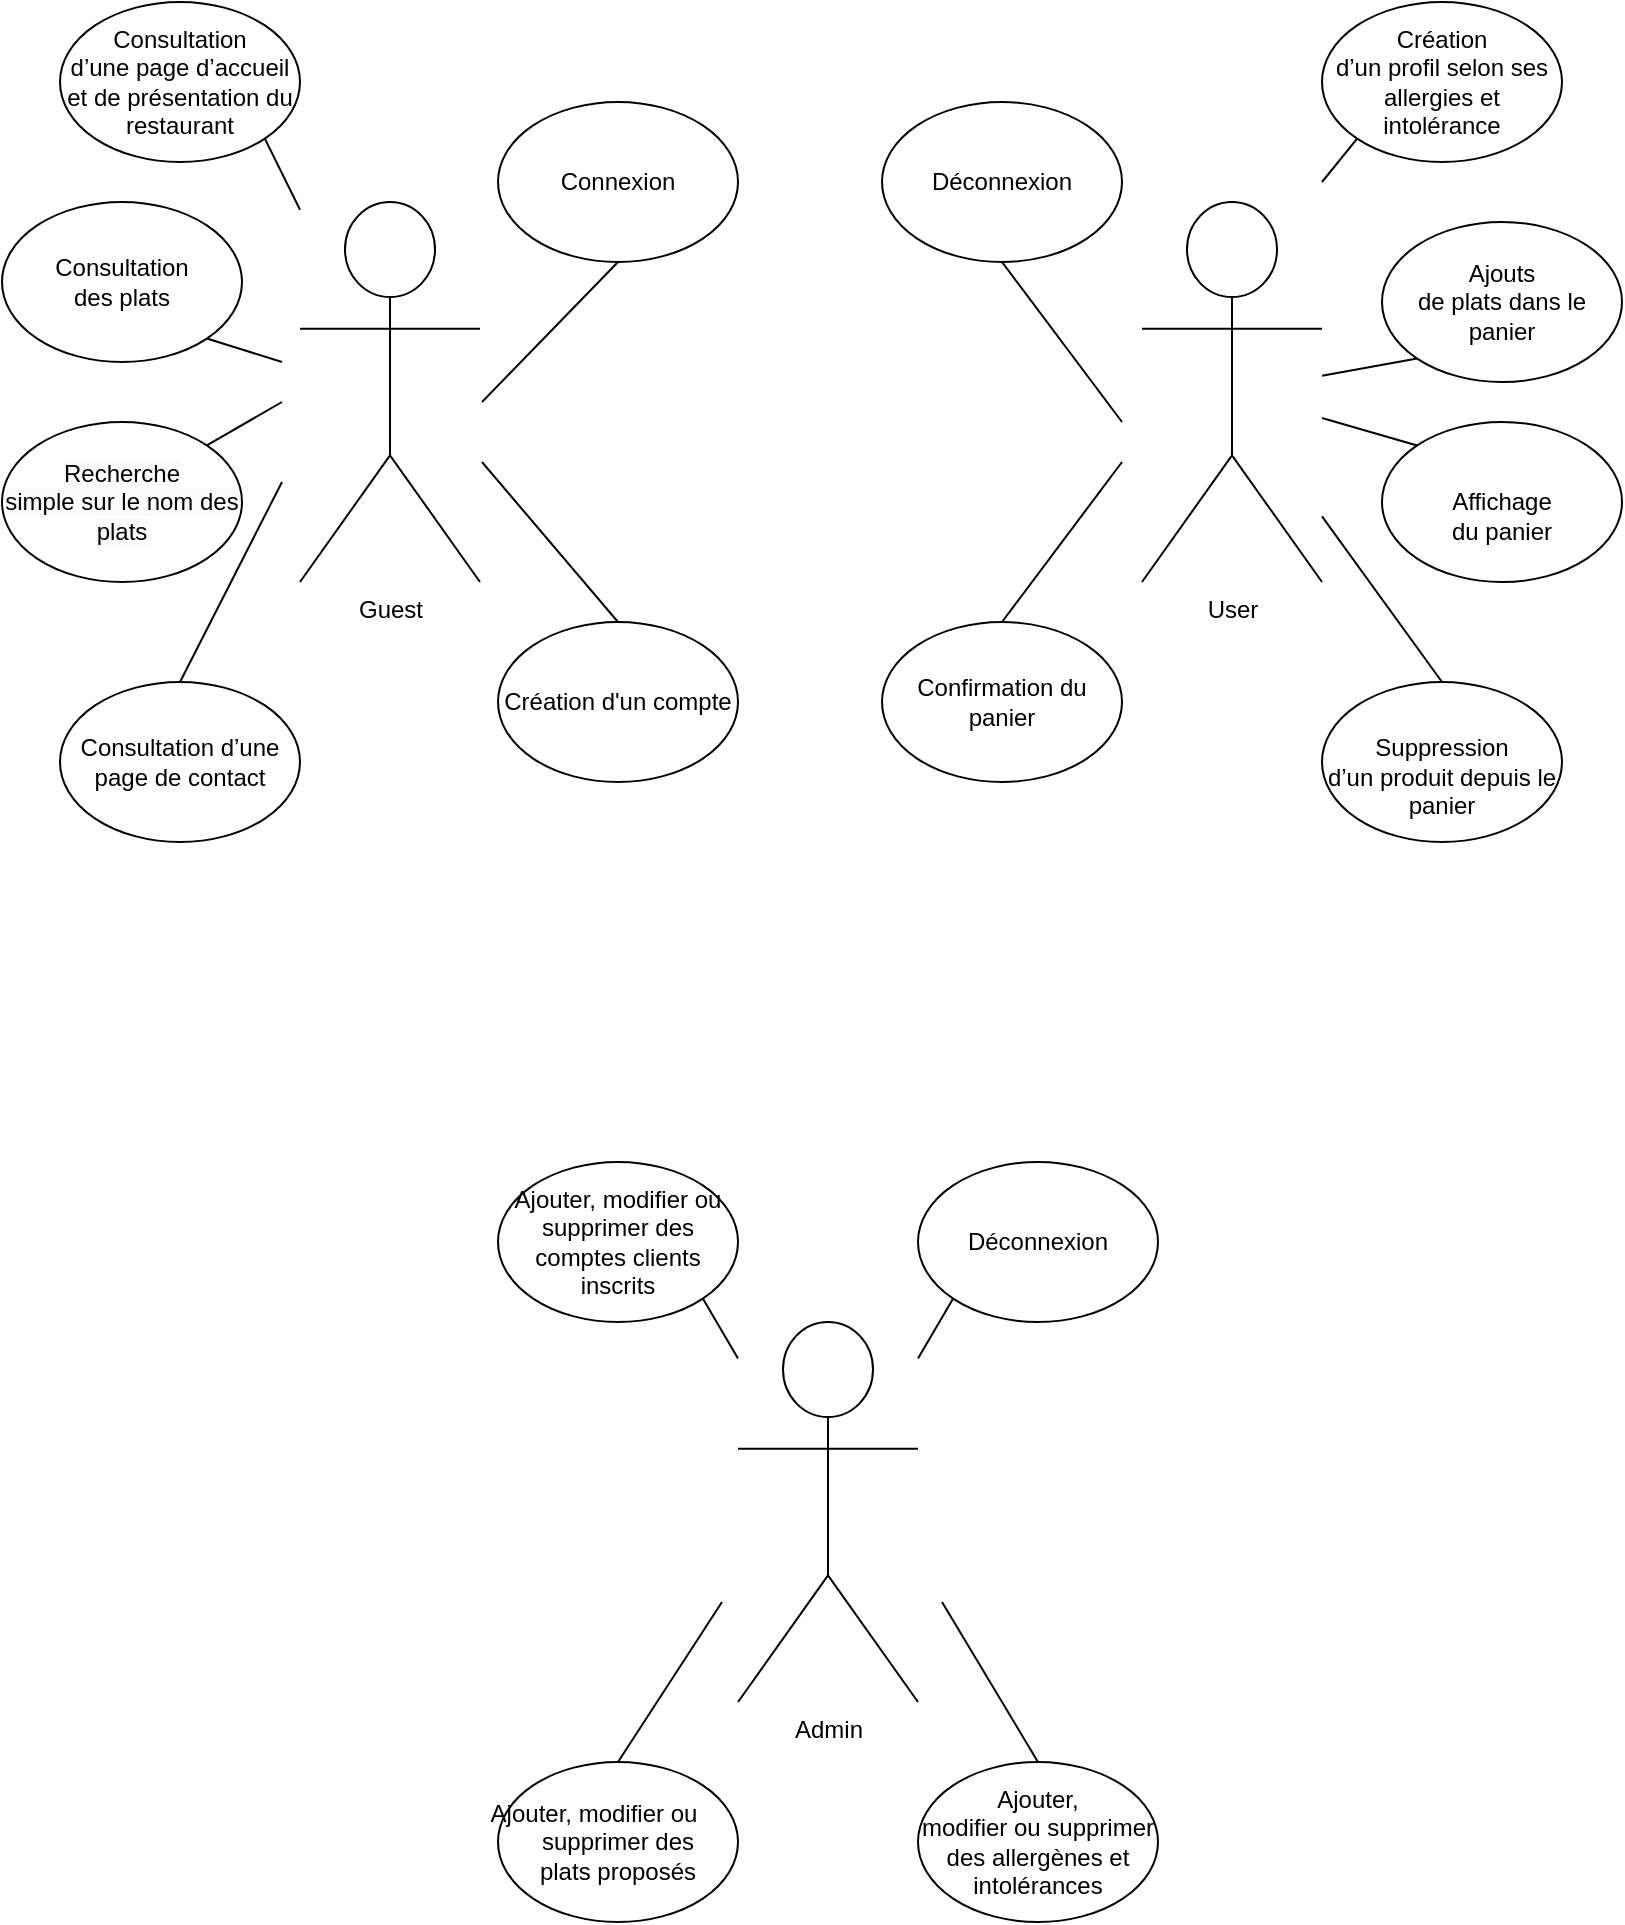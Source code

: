 <mxfile version="20.8.18" type="device"><diagram name="Page-1" id="8IUpi8fCj76MoTc1kDwq"><mxGraphModel dx="1017" dy="1180" grid="1" gridSize="10" guides="1" tooltips="1" connect="1" arrows="1" fold="1" page="1" pageScale="1" pageWidth="827" pageHeight="1169" math="0" shadow="0"><root><mxCell id="0"/><mxCell id="1" parent="0"/><mxCell id="TgMBJn69id-TEDwcf5Pm-1" value="Guest" style="shape=umlActor;verticalLabelPosition=bottom;verticalAlign=top;html=1;outlineConnect=0;" vertex="1" parent="1"><mxGeometry x="159" y="120" width="90" height="190" as="geometry"/></mxCell><mxCell id="TgMBJn69id-TEDwcf5Pm-2" value="User" style="shape=umlActor;verticalLabelPosition=bottom;verticalAlign=top;html=1;outlineConnect=0;" vertex="1" parent="1"><mxGeometry x="580" y="120" width="90" height="190" as="geometry"/></mxCell><mxCell id="TgMBJn69id-TEDwcf5Pm-3" value="Admin" style="shape=umlActor;verticalLabelPosition=bottom;verticalAlign=top;html=1;outlineConnect=0;" vertex="1" parent="1"><mxGeometry x="378" y="680" width="90" height="190" as="geometry"/></mxCell><mxCell id="TgMBJn69id-TEDwcf5Pm-5" value="Consultation&lt;br&gt;d’une page d’accueil et de présentation du restaurant" style="ellipse;whiteSpace=wrap;html=1;" vertex="1" parent="1"><mxGeometry x="39" y="20" width="120" height="80" as="geometry"/></mxCell><mxCell id="TgMBJn69id-TEDwcf5Pm-11" value="Consultation&lt;br&gt;des plats" style="ellipse;whiteSpace=wrap;html=1;" vertex="1" parent="1"><mxGeometry x="10" y="120" width="120" height="80" as="geometry"/></mxCell><mxCell id="TgMBJn69id-TEDwcf5Pm-12" value="&lt;span style=&quot;text-indent: -18pt; background-color: initial;&quot; lang=&quot;FR&quot;&gt;Consultation d’une page de contact&lt;/span&gt;" style="ellipse;whiteSpace=wrap;html=1;" vertex="1" parent="1"><mxGeometry x="39" y="360" width="120" height="80" as="geometry"/></mxCell><mxCell id="TgMBJn69id-TEDwcf5Pm-14" value="&lt;span style=&quot;color: rgb(0, 0, 0); font-family: Helvetica; font-size: 12px; font-style: normal; font-variant-ligatures: normal; font-variant-caps: normal; font-weight: 400; letter-spacing: normal; orphans: 2; text-align: left; text-indent: 0px; text-transform: none; widows: 2; word-spacing: 0px; -webkit-text-stroke-width: 0px; background-color: rgb(251, 251, 251); text-decoration-thickness: initial; text-decoration-style: initial; text-decoration-color: initial; float: none; display: inline !important;&quot;&gt;Recherche&lt;/span&gt;&lt;br style=&quot;border-color: var(--border-color); color: rgb(0, 0, 0); font-family: Helvetica; font-size: 12px; font-style: normal; font-variant-ligatures: normal; font-variant-caps: normal; font-weight: 400; letter-spacing: normal; orphans: 2; text-align: left; text-indent: 0px; text-transform: none; widows: 2; word-spacing: 0px; -webkit-text-stroke-width: 0px; background-color: rgb(251, 251, 251); text-decoration-thickness: initial; text-decoration-style: initial; text-decoration-color: initial;&quot;&gt;&lt;span style=&quot;color: rgb(0, 0, 0); font-family: Helvetica; font-size: 12px; font-style: normal; font-variant-ligatures: normal; font-variant-caps: normal; font-weight: 400; letter-spacing: normal; orphans: 2; text-align: left; text-indent: 0px; text-transform: none; widows: 2; word-spacing: 0px; -webkit-text-stroke-width: 0px; background-color: rgb(251, 251, 251); text-decoration-thickness: initial; text-decoration-style: initial; text-decoration-color: initial; float: none; display: inline !important;&quot;&gt;simple sur le nom des plats&lt;/span&gt;" style="ellipse;whiteSpace=wrap;html=1;" vertex="1" parent="1"><mxGeometry x="10" y="230" width="120" height="80" as="geometry"/></mxCell><mxCell id="TgMBJn69id-TEDwcf5Pm-15" value="&lt;span style=&quot;text-indent: -18pt; background-color: initial;&quot; lang=&quot;FR&quot;&gt;Connexion&lt;/span&gt;" style="ellipse;whiteSpace=wrap;html=1;" vertex="1" parent="1"><mxGeometry x="258" y="70" width="120" height="80" as="geometry"/></mxCell><mxCell id="TgMBJn69id-TEDwcf5Pm-16" value="&lt;span style=&quot;text-indent: -18pt; background-color: initial;&quot; lang=&quot;FR&quot;&gt;Création d'un compte&lt;br&gt;&lt;/span&gt;" style="ellipse;whiteSpace=wrap;html=1;" vertex="1" parent="1"><mxGeometry x="258" y="330" width="120" height="80" as="geometry"/></mxCell><mxCell id="TgMBJn69id-TEDwcf5Pm-17" value="Création&lt;br/&gt;d’un profil selon ses allergies et intolérance" style="ellipse;whiteSpace=wrap;html=1;" vertex="1" parent="1"><mxGeometry x="670" y="20" width="120" height="80" as="geometry"/></mxCell><mxCell id="TgMBJn69id-TEDwcf5Pm-18" value="&lt;span style=&quot;text-indent: -18pt; background-color: initial;&quot; lang=&quot;FR&quot;&gt;Confirmation du panier&lt;/span&gt;" style="ellipse;whiteSpace=wrap;html=1;" vertex="1" parent="1"><mxGeometry x="450" y="330" width="120" height="80" as="geometry"/></mxCell><mxCell id="TgMBJn69id-TEDwcf5Pm-19" value="&lt;br&gt;&lt;span&gt;Suppression&lt;br&gt;d’un produit depuis le panier&lt;/span&gt;&lt;br&gt;" style="ellipse;whiteSpace=wrap;html=1;" vertex="1" parent="1"><mxGeometry x="670" y="360" width="120" height="80" as="geometry"/></mxCell><mxCell id="TgMBJn69id-TEDwcf5Pm-20" value="&lt;br&gt;&lt;span&gt;Affichage&lt;br&gt;du panier&lt;/span&gt;&lt;br&gt;" style="ellipse;whiteSpace=wrap;html=1;" vertex="1" parent="1"><mxGeometry x="700" y="230" width="120" height="80" as="geometry"/></mxCell><mxCell id="TgMBJn69id-TEDwcf5Pm-21" value="Ajouts&lt;br/&gt;de plats dans le panier" style="ellipse;whiteSpace=wrap;html=1;" vertex="1" parent="1"><mxGeometry x="700" y="130" width="120" height="80" as="geometry"/></mxCell><mxCell id="TgMBJn69id-TEDwcf5Pm-22" value="&lt;span style=&quot;text-indent: -18pt; background-color: initial;&quot; lang=&quot;FR&quot;&gt;Déconnexion&lt;/span&gt;" style="ellipse;whiteSpace=wrap;html=1;" vertex="1" parent="1"><mxGeometry x="450" y="70" width="120" height="80" as="geometry"/></mxCell><mxCell id="TgMBJn69id-TEDwcf5Pm-23" value="&lt;p class=&quot;MsoBodyText&quot;&gt;&lt;span lang=&quot;FR&quot;&gt;Ajouter, modifier ou supprimer des&lt;br&gt;comptes clients inscrits&lt;/span&gt;&lt;/p&gt;" style="ellipse;whiteSpace=wrap;html=1;" vertex="1" parent="1"><mxGeometry x="258" y="600" width="120" height="80" as="geometry"/></mxCell><mxCell id="TgMBJn69id-TEDwcf5Pm-24" value="&lt;p style=&quot;margin-top:0cm;margin-right:0cm;margin-bottom:0cm;&lt;br/&gt;margin-left:93.25pt;margin-bottom:.0001pt;text-indent:-18.0pt;mso-list:l0 level2 lfo1&quot; class=&quot;MsoBodyText&quot;&gt;&lt;span lang=&quot;FR&quot;&gt;Ajouter, modifier ou supprimer des&lt;br/&gt;plats proposés&lt;/span&gt;&lt;/p&gt;" style="ellipse;whiteSpace=wrap;html=1;" vertex="1" parent="1"><mxGeometry x="258" y="900" width="120" height="80" as="geometry"/></mxCell><mxCell id="TgMBJn69id-TEDwcf5Pm-25" value="Ajouter,&lt;br/&gt;modifier ou supprimer des allergènes et intolérances" style="ellipse;whiteSpace=wrap;html=1;" vertex="1" parent="1"><mxGeometry x="468" y="900" width="120" height="80" as="geometry"/></mxCell><mxCell id="TgMBJn69id-TEDwcf5Pm-26" value="&lt;span style=&quot;text-indent: -18pt; background-color: initial;&quot; lang=&quot;FR&quot;&gt;Déconnexion&lt;/span&gt;" style="ellipse;whiteSpace=wrap;html=1;" vertex="1" parent="1"><mxGeometry x="468" y="600" width="120" height="80" as="geometry"/></mxCell><mxCell id="TgMBJn69id-TEDwcf5Pm-28" value="" style="endArrow=none;html=1;rounded=0;entryX=0.5;entryY=0;entryDx=0;entryDy=0;" edge="1" parent="1" target="TgMBJn69id-TEDwcf5Pm-12"><mxGeometry width="50" height="50" relative="1" as="geometry"><mxPoint x="150" y="260" as="sourcePoint"/><mxPoint x="140" y="730" as="targetPoint"/></mxGeometry></mxCell><mxCell id="TgMBJn69id-TEDwcf5Pm-29" value="" style="endArrow=none;html=1;rounded=0;entryX=1;entryY=0;entryDx=0;entryDy=0;" edge="1" parent="1" target="TgMBJn69id-TEDwcf5Pm-14"><mxGeometry width="50" height="50" relative="1" as="geometry"><mxPoint x="150" y="220" as="sourcePoint"/><mxPoint x="150" y="740" as="targetPoint"/></mxGeometry></mxCell><mxCell id="TgMBJn69id-TEDwcf5Pm-30" value="" style="endArrow=none;html=1;rounded=0;entryX=1;entryY=1;entryDx=0;entryDy=0;" edge="1" parent="1" target="TgMBJn69id-TEDwcf5Pm-11"><mxGeometry width="50" height="50" relative="1" as="geometry"><mxPoint x="150" y="200" as="sourcePoint"/><mxPoint x="160" y="750" as="targetPoint"/></mxGeometry></mxCell><mxCell id="TgMBJn69id-TEDwcf5Pm-31" value="" style="endArrow=none;html=1;rounded=0;entryX=1;entryY=1;entryDx=0;entryDy=0;" edge="1" parent="1" source="TgMBJn69id-TEDwcf5Pm-1" target="TgMBJn69id-TEDwcf5Pm-5"><mxGeometry width="50" height="50" relative="1" as="geometry"><mxPoint x="120" y="810" as="sourcePoint"/><mxPoint x="170" y="760" as="targetPoint"/></mxGeometry></mxCell><mxCell id="TgMBJn69id-TEDwcf5Pm-32" value="" style="endArrow=none;html=1;rounded=0;entryX=0.5;entryY=0;entryDx=0;entryDy=0;" edge="1" parent="1" target="TgMBJn69id-TEDwcf5Pm-16"><mxGeometry width="50" height="50" relative="1" as="geometry"><mxPoint x="250" y="250" as="sourcePoint"/><mxPoint x="180" y="770" as="targetPoint"/></mxGeometry></mxCell><mxCell id="TgMBJn69id-TEDwcf5Pm-33" value="" style="endArrow=none;html=1;rounded=0;exitX=0.5;exitY=0;exitDx=0;exitDy=0;" edge="1" parent="1" source="TgMBJn69id-TEDwcf5Pm-25"><mxGeometry width="50" height="50" relative="1" as="geometry"><mxPoint x="140" y="830" as="sourcePoint"/><mxPoint x="480" y="820" as="targetPoint"/></mxGeometry></mxCell><mxCell id="TgMBJn69id-TEDwcf5Pm-34" value="" style="endArrow=none;html=1;rounded=0;exitX=0.5;exitY=0;exitDx=0;exitDy=0;" edge="1" parent="1" source="TgMBJn69id-TEDwcf5Pm-24"><mxGeometry width="50" height="50" relative="1" as="geometry"><mxPoint x="150" y="840" as="sourcePoint"/><mxPoint x="370" y="820" as="targetPoint"/></mxGeometry></mxCell><mxCell id="TgMBJn69id-TEDwcf5Pm-35" value="" style="endArrow=none;html=1;rounded=0;entryX=0;entryY=1;entryDx=0;entryDy=0;" edge="1" parent="1" source="TgMBJn69id-TEDwcf5Pm-3" target="TgMBJn69id-TEDwcf5Pm-26"><mxGeometry width="50" height="50" relative="1" as="geometry"><mxPoint x="160" y="850" as="sourcePoint"/><mxPoint x="210" y="800" as="targetPoint"/></mxGeometry></mxCell><mxCell id="TgMBJn69id-TEDwcf5Pm-36" value="" style="endArrow=none;html=1;rounded=0;entryX=1;entryY=1;entryDx=0;entryDy=0;" edge="1" parent="1" source="TgMBJn69id-TEDwcf5Pm-3" target="TgMBJn69id-TEDwcf5Pm-23"><mxGeometry width="50" height="50" relative="1" as="geometry"><mxPoint x="170" y="860" as="sourcePoint"/><mxPoint x="220" y="810" as="targetPoint"/></mxGeometry></mxCell><mxCell id="TgMBJn69id-TEDwcf5Pm-37" value="" style="endArrow=none;html=1;rounded=0;entryX=0.5;entryY=1;entryDx=0;entryDy=0;" edge="1" parent="1" target="TgMBJn69id-TEDwcf5Pm-15"><mxGeometry width="50" height="50" relative="1" as="geometry"><mxPoint x="250" y="220" as="sourcePoint"/><mxPoint x="230" y="820" as="targetPoint"/></mxGeometry></mxCell><mxCell id="TgMBJn69id-TEDwcf5Pm-38" value="" style="endArrow=none;html=1;rounded=0;entryX=0.5;entryY=0;entryDx=0;entryDy=0;" edge="1" parent="1" target="TgMBJn69id-TEDwcf5Pm-18"><mxGeometry width="50" height="50" relative="1" as="geometry"><mxPoint x="570" y="250" as="sourcePoint"/><mxPoint x="240" y="830" as="targetPoint"/></mxGeometry></mxCell><mxCell id="TgMBJn69id-TEDwcf5Pm-39" value="" style="endArrow=none;html=1;rounded=0;entryX=0.5;entryY=1;entryDx=0;entryDy=0;" edge="1" parent="1" target="TgMBJn69id-TEDwcf5Pm-22"><mxGeometry width="50" height="50" relative="1" as="geometry"><mxPoint x="570" y="230" as="sourcePoint"/><mxPoint x="250" y="840" as="targetPoint"/></mxGeometry></mxCell><mxCell id="TgMBJn69id-TEDwcf5Pm-40" value="" style="endArrow=none;html=1;rounded=0;entryX=0;entryY=1;entryDx=0;entryDy=0;" edge="1" parent="1" target="TgMBJn69id-TEDwcf5Pm-17"><mxGeometry width="50" height="50" relative="1" as="geometry"><mxPoint x="670" y="110" as="sourcePoint"/><mxPoint x="260" y="850" as="targetPoint"/></mxGeometry></mxCell><mxCell id="TgMBJn69id-TEDwcf5Pm-41" value="" style="endArrow=none;html=1;rounded=0;entryX=0;entryY=1;entryDx=0;entryDy=0;" edge="1" parent="1" source="TgMBJn69id-TEDwcf5Pm-2" target="TgMBJn69id-TEDwcf5Pm-21"><mxGeometry width="50" height="50" relative="1" as="geometry"><mxPoint x="220" y="910" as="sourcePoint"/><mxPoint x="270" y="860" as="targetPoint"/></mxGeometry></mxCell><mxCell id="TgMBJn69id-TEDwcf5Pm-42" value="" style="endArrow=none;html=1;rounded=0;entryX=0;entryY=0;entryDx=0;entryDy=0;" edge="1" parent="1" source="TgMBJn69id-TEDwcf5Pm-2" target="TgMBJn69id-TEDwcf5Pm-20"><mxGeometry width="50" height="50" relative="1" as="geometry"><mxPoint x="230" y="920" as="sourcePoint"/><mxPoint x="280" y="870" as="targetPoint"/></mxGeometry></mxCell><mxCell id="TgMBJn69id-TEDwcf5Pm-43" value="" style="endArrow=none;html=1;rounded=0;entryX=0.5;entryY=0;entryDx=0;entryDy=0;" edge="1" parent="1" source="TgMBJn69id-TEDwcf5Pm-2" target="TgMBJn69id-TEDwcf5Pm-19"><mxGeometry width="50" height="50" relative="1" as="geometry"><mxPoint x="240" y="930" as="sourcePoint"/><mxPoint x="290" y="880" as="targetPoint"/></mxGeometry></mxCell></root></mxGraphModel></diagram></mxfile>